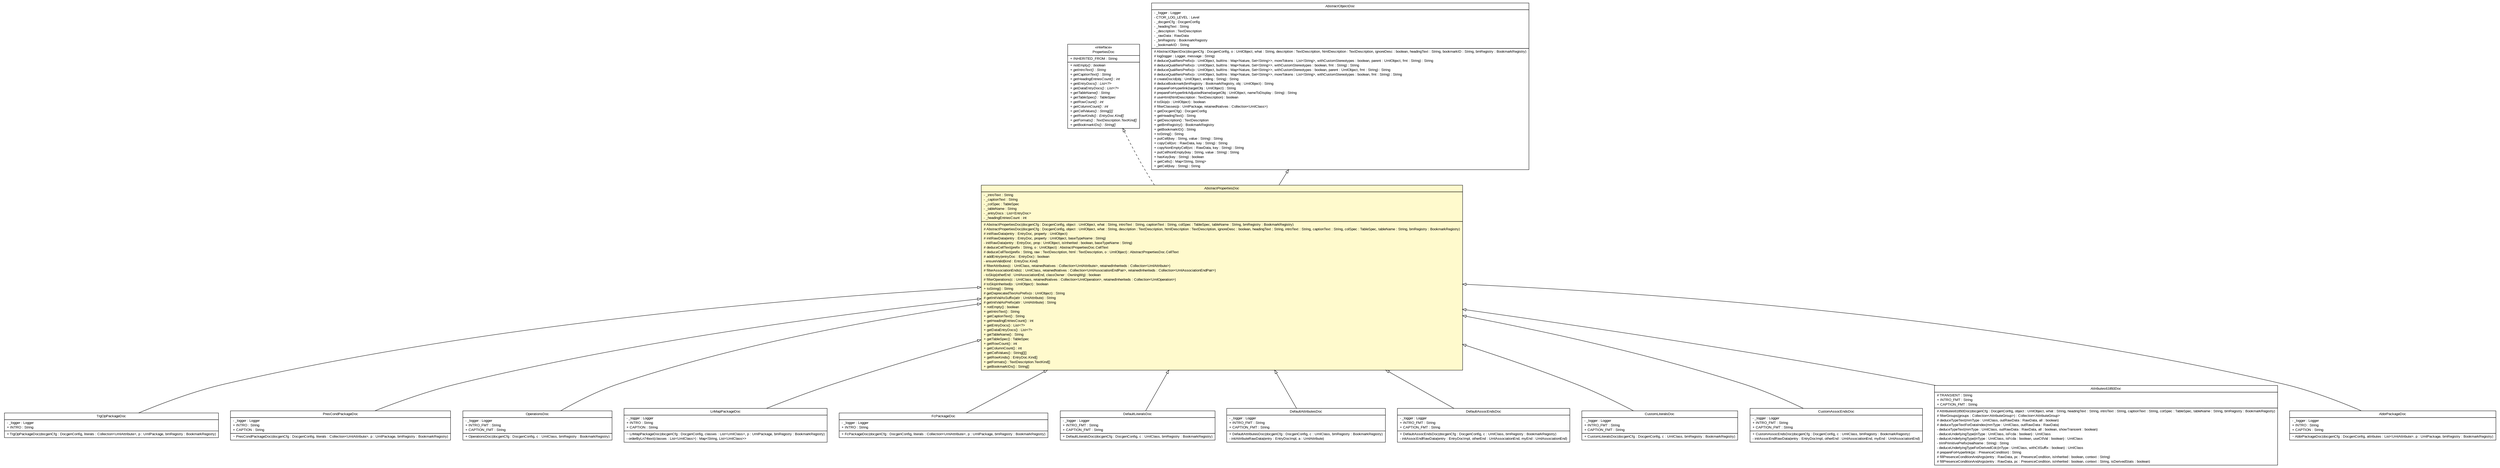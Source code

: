 #!/usr/local/bin/dot
#
# Class diagram 
# Generated by UMLGraph version R5_6_6-6-g3bdff0 (http://www.umlgraph.org/)
#

digraph G {
	edge [fontname="arial",fontsize=10,labelfontname="arial",labelfontsize=10];
	node [fontname="arial",fontsize=10,shape=plaintext];
	nodesep=0.25;
	ranksep=0.5;
	// org.tanjakostic.jcleancim.docgen.collector.PropertiesDoc
	c15133 [label=<<table title="org.tanjakostic.jcleancim.docgen.collector.PropertiesDoc" border="0" cellborder="1" cellspacing="0" cellpadding="2" port="p" href="../PropertiesDoc.html">
		<tr><td><table border="0" cellspacing="0" cellpadding="1">
<tr><td align="center" balign="center"> &#171;interface&#187; </td></tr>
<tr><td align="center" balign="center"> PropertiesDoc </td></tr>
		</table></td></tr>
		<tr><td><table border="0" cellspacing="0" cellpadding="1">
<tr><td align="left" balign="left"> + INHERITED_FROM : String </td></tr>
		</table></td></tr>
		<tr><td><table border="0" cellspacing="0" cellpadding="1">
<tr><td align="left" balign="left"><font face="Arial Italic" point-size="10.0"> + notEmpty() : boolean </font></td></tr>
<tr><td align="left" balign="left"><font face="Arial Italic" point-size="10.0"> + getIntroText() : String </font></td></tr>
<tr><td align="left" balign="left"><font face="Arial Italic" point-size="10.0"> + getCaptionText() : String </font></td></tr>
<tr><td align="left" balign="left"><font face="Arial Italic" point-size="10.0"> + getHeadingEntriesCount() : int </font></td></tr>
<tr><td align="left" balign="left"><font face="Arial Italic" point-size="10.0"> + getEntryDocs() : List&lt;?&gt; </font></td></tr>
<tr><td align="left" balign="left"><font face="Arial Italic" point-size="10.0"> + getDataEntryDocs() : List&lt;?&gt; </font></td></tr>
<tr><td align="left" balign="left"><font face="Arial Italic" point-size="10.0"> + getTableName() : String </font></td></tr>
<tr><td align="left" balign="left"><font face="Arial Italic" point-size="10.0"> + getTableSpec() : TableSpec </font></td></tr>
<tr><td align="left" balign="left"><font face="Arial Italic" point-size="10.0"> + getRowCount() : int </font></td></tr>
<tr><td align="left" balign="left"><font face="Arial Italic" point-size="10.0"> + getColumnCount() : int </font></td></tr>
<tr><td align="left" balign="left"><font face="Arial Italic" point-size="10.0"> + getCellValues() : String[][] </font></td></tr>
<tr><td align="left" balign="left"><font face="Arial Italic" point-size="10.0"> + getRowKinds() : EntryDoc.Kind[] </font></td></tr>
<tr><td align="left" balign="left"><font face="Arial Italic" point-size="10.0"> + getFormats() : TextDescription.TextKind[] </font></td></tr>
<tr><td align="left" balign="left"><font face="Arial Italic" point-size="10.0"> + getBookmarkIDs() : String[] </font></td></tr>
		</table></td></tr>
		</table>>, URL="../PropertiesDoc.html", fontname="arial", fontcolor="black", fontsize=10.0];
	// org.tanjakostic.jcleancim.docgen.collector.impl.TrgOpPackageDoc
	c15155 [label=<<table title="org.tanjakostic.jcleancim.docgen.collector.impl.TrgOpPackageDoc" border="0" cellborder="1" cellspacing="0" cellpadding="2" port="p" href="./TrgOpPackageDoc.html">
		<tr><td><table border="0" cellspacing="0" cellpadding="1">
<tr><td align="center" balign="center"> TrgOpPackageDoc </td></tr>
		</table></td></tr>
		<tr><td><table border="0" cellspacing="0" cellpadding="1">
<tr><td align="left" balign="left"> - _logger : Logger </td></tr>
<tr><td align="left" balign="left"> + INTRO : String </td></tr>
		</table></td></tr>
		<tr><td><table border="0" cellspacing="0" cellpadding="1">
<tr><td align="left" balign="left"> + TrgOpPackageDoc(docgenCfg : DocgenConfig, literals : Collection&lt;UmlAttribute&gt;, p : UmlPackage, bmRegistry : BookmarkRegistry) </td></tr>
		</table></td></tr>
		</table>>, URL="./TrgOpPackageDoc.html", fontname="arial", fontcolor="black", fontsize=10.0];
	// org.tanjakostic.jcleancim.docgen.collector.impl.PresCondPackageDoc
	c15158 [label=<<table title="org.tanjakostic.jcleancim.docgen.collector.impl.PresCondPackageDoc" border="0" cellborder="1" cellspacing="0" cellpadding="2" port="p" href="./PresCondPackageDoc.html">
		<tr><td><table border="0" cellspacing="0" cellpadding="1">
<tr><td align="center" balign="center"> PresCondPackageDoc </td></tr>
		</table></td></tr>
		<tr><td><table border="0" cellspacing="0" cellpadding="1">
<tr><td align="left" balign="left"> - _logger : Logger </td></tr>
<tr><td align="left" balign="left"> + INTRO : String </td></tr>
<tr><td align="left" balign="left"> + CAPTION : String </td></tr>
		</table></td></tr>
		<tr><td><table border="0" cellspacing="0" cellpadding="1">
<tr><td align="left" balign="left"> ~ PresCondPackageDoc(docgenCfg : DocgenConfig, literals : Collection&lt;UmlAttribute&gt;, p : UmlPackage, bmRegistry : BookmarkRegistry) </td></tr>
		</table></td></tr>
		</table>>, URL="./PresCondPackageDoc.html", fontname="arial", fontcolor="black", fontsize=10.0];
	// org.tanjakostic.jcleancim.docgen.collector.impl.OperationsDoc
	c15160 [label=<<table title="org.tanjakostic.jcleancim.docgen.collector.impl.OperationsDoc" border="0" cellborder="1" cellspacing="0" cellpadding="2" port="p" href="./OperationsDoc.html">
		<tr><td><table border="0" cellspacing="0" cellpadding="1">
<tr><td align="center" balign="center"> OperationsDoc </td></tr>
		</table></td></tr>
		<tr><td><table border="0" cellspacing="0" cellpadding="1">
<tr><td align="left" balign="left"> - _logger : Logger </td></tr>
<tr><td align="left" balign="left"> + INTRO_FMT : String </td></tr>
<tr><td align="left" balign="left"> + CAPTION_FMT : String </td></tr>
		</table></td></tr>
		<tr><td><table border="0" cellspacing="0" cellpadding="1">
<tr><td align="left" balign="left"> + OperationsDoc(docgenCfg : DocgenConfig, c : UmlClass, bmRegistry : BookmarkRegistry) </td></tr>
		</table></td></tr>
		</table>>, URL="./OperationsDoc.html", fontname="arial", fontcolor="black", fontsize=10.0];
	// org.tanjakostic.jcleancim.docgen.collector.impl.LnMapPackageDoc
	c15162 [label=<<table title="org.tanjakostic.jcleancim.docgen.collector.impl.LnMapPackageDoc" border="0" cellborder="1" cellspacing="0" cellpadding="2" port="p" href="./LnMapPackageDoc.html">
		<tr><td><table border="0" cellspacing="0" cellpadding="1">
<tr><td align="center" balign="center"> LnMapPackageDoc </td></tr>
		</table></td></tr>
		<tr><td><table border="0" cellspacing="0" cellpadding="1">
<tr><td align="left" balign="left"> - _logger : Logger </td></tr>
<tr><td align="left" balign="left"> + INTRO : String </td></tr>
<tr><td align="left" balign="left"> + CAPTION : String </td></tr>
		</table></td></tr>
		<tr><td><table border="0" cellspacing="0" cellpadding="1">
<tr><td align="left" balign="left"> ~ LnMapPackageDoc(docgenCfg : DocgenConfig, classes : List&lt;UmlClass&gt;, p : UmlPackage, bmRegistry : BookmarkRegistry) </td></tr>
<tr><td align="left" balign="left"> - orderByLn74text(classes : List&lt;UmlClass&gt;) : Map&lt;String, List&lt;UmlClass&gt;&gt; </td></tr>
		</table></td></tr>
		</table>>, URL="./LnMapPackageDoc.html", fontname="arial", fontcolor="black", fontsize=10.0];
	// org.tanjakostic.jcleancim.docgen.collector.impl.FcPackageDoc
	c15165 [label=<<table title="org.tanjakostic.jcleancim.docgen.collector.impl.FcPackageDoc" border="0" cellborder="1" cellspacing="0" cellpadding="2" port="p" href="./FcPackageDoc.html">
		<tr><td><table border="0" cellspacing="0" cellpadding="1">
<tr><td align="center" balign="center"> FcPackageDoc </td></tr>
		</table></td></tr>
		<tr><td><table border="0" cellspacing="0" cellpadding="1">
<tr><td align="left" balign="left"> - _logger : Logger </td></tr>
<tr><td align="left" balign="left"> + INTRO : String </td></tr>
		</table></td></tr>
		<tr><td><table border="0" cellspacing="0" cellpadding="1">
<tr><td align="left" balign="left"> + FcPackageDoc(docgenCfg : DocgenConfig, literals : Collection&lt;UmlAttribute&gt;, p : UmlPackage, bmRegistry : BookmarkRegistry) </td></tr>
		</table></td></tr>
		</table>>, URL="./FcPackageDoc.html", fontname="arial", fontcolor="black", fontsize=10.0];
	// org.tanjakostic.jcleancim.docgen.collector.impl.DefaultLiteralsDoc
	c15170 [label=<<table title="org.tanjakostic.jcleancim.docgen.collector.impl.DefaultLiteralsDoc" border="0" cellborder="1" cellspacing="0" cellpadding="2" port="p" href="./DefaultLiteralsDoc.html">
		<tr><td><table border="0" cellspacing="0" cellpadding="1">
<tr><td align="center" balign="center"> DefaultLiteralsDoc </td></tr>
		</table></td></tr>
		<tr><td><table border="0" cellspacing="0" cellpadding="1">
<tr><td align="left" balign="left"> - _logger : Logger </td></tr>
<tr><td align="left" balign="left"> + INTRO_FMT : String </td></tr>
<tr><td align="left" balign="left"> + CAPTION_FMT : String </td></tr>
		</table></td></tr>
		<tr><td><table border="0" cellspacing="0" cellpadding="1">
<tr><td align="left" balign="left"> + DefaultLiteralsDoc(docgenCfg : DocgenConfig, c : UmlClass, bmRegistry : BookmarkRegistry) </td></tr>
		</table></td></tr>
		</table>>, URL="./DefaultLiteralsDoc.html", fontname="arial", fontcolor="black", fontsize=10.0];
	// org.tanjakostic.jcleancim.docgen.collector.impl.DefaultAttributesDoc
	c15171 [label=<<table title="org.tanjakostic.jcleancim.docgen.collector.impl.DefaultAttributesDoc" border="0" cellborder="1" cellspacing="0" cellpadding="2" port="p" href="./DefaultAttributesDoc.html">
		<tr><td><table border="0" cellspacing="0" cellpadding="1">
<tr><td align="center" balign="center"> DefaultAttributesDoc </td></tr>
		</table></td></tr>
		<tr><td><table border="0" cellspacing="0" cellpadding="1">
<tr><td align="left" balign="left"> - _logger : Logger </td></tr>
<tr><td align="left" balign="left"> + INTRO_FMT : String </td></tr>
<tr><td align="left" balign="left"> + CAPTION_FMT : String </td></tr>
		</table></td></tr>
		<tr><td><table border="0" cellspacing="0" cellpadding="1">
<tr><td align="left" balign="left"> + DefaultAttributesDoc(docgenCfg : DocgenConfig, c : UmlClass, bmRegistry : BookmarkRegistry) </td></tr>
<tr><td align="left" balign="left"> - initAttributeRawData(entry : EntryDocImpl, a : UmlAttribute) </td></tr>
		</table></td></tr>
		</table>>, URL="./DefaultAttributesDoc.html", fontname="arial", fontcolor="black", fontsize=10.0];
	// org.tanjakostic.jcleancim.docgen.collector.impl.DefaultAssocEndsDoc
	c15172 [label=<<table title="org.tanjakostic.jcleancim.docgen.collector.impl.DefaultAssocEndsDoc" border="0" cellborder="1" cellspacing="0" cellpadding="2" port="p" href="./DefaultAssocEndsDoc.html">
		<tr><td><table border="0" cellspacing="0" cellpadding="1">
<tr><td align="center" balign="center"> DefaultAssocEndsDoc </td></tr>
		</table></td></tr>
		<tr><td><table border="0" cellspacing="0" cellpadding="1">
<tr><td align="left" balign="left"> - _logger : Logger </td></tr>
<tr><td align="left" balign="left"> + INTRO_FMT : String </td></tr>
<tr><td align="left" balign="left"> + CAPTION_FMT : String </td></tr>
		</table></td></tr>
		<tr><td><table border="0" cellspacing="0" cellpadding="1">
<tr><td align="left" balign="left"> + DefaultAssocEndsDoc(docgenCfg : DocgenConfig, c : UmlClass, bmRegistry : BookmarkRegistry) </td></tr>
<tr><td align="left" balign="left"> - initAssocEndRawData(entry : EntryDocImpl, otherEnd : UmlAssociationEnd, myEnd : UmlAssociationEnd) </td></tr>
		</table></td></tr>
		</table>>, URL="./DefaultAssocEndsDoc.html", fontname="arial", fontcolor="black", fontsize=10.0];
	// org.tanjakostic.jcleancim.docgen.collector.impl.CustomLiteralsDoc
	c15175 [label=<<table title="org.tanjakostic.jcleancim.docgen.collector.impl.CustomLiteralsDoc" border="0" cellborder="1" cellspacing="0" cellpadding="2" port="p" href="./CustomLiteralsDoc.html">
		<tr><td><table border="0" cellspacing="0" cellpadding="1">
<tr><td align="center" balign="center"> CustomLiteralsDoc </td></tr>
		</table></td></tr>
		<tr><td><table border="0" cellspacing="0" cellpadding="1">
<tr><td align="left" balign="left"> - _logger : Logger </td></tr>
<tr><td align="left" balign="left"> + INTRO_FMT : String </td></tr>
<tr><td align="left" balign="left"> + CAPTION_FMT : String </td></tr>
		</table></td></tr>
		<tr><td><table border="0" cellspacing="0" cellpadding="1">
<tr><td align="left" balign="left"> + CustomLiteralsDoc(docgenCfg : DocgenConfig, c : UmlClass, bmRegistry : BookmarkRegistry) </td></tr>
		</table></td></tr>
		</table>>, URL="./CustomLiteralsDoc.html", fontname="arial", fontcolor="black", fontsize=10.0];
	// org.tanjakostic.jcleancim.docgen.collector.impl.CustomAssocEndsDoc
	c15176 [label=<<table title="org.tanjakostic.jcleancim.docgen.collector.impl.CustomAssocEndsDoc" border="0" cellborder="1" cellspacing="0" cellpadding="2" port="p" href="./CustomAssocEndsDoc.html">
		<tr><td><table border="0" cellspacing="0" cellpadding="1">
<tr><td align="center" balign="center"> CustomAssocEndsDoc </td></tr>
		</table></td></tr>
		<tr><td><table border="0" cellspacing="0" cellpadding="1">
<tr><td align="left" balign="left"> - _logger : Logger </td></tr>
<tr><td align="left" balign="left"> + INTRO_FMT : String </td></tr>
<tr><td align="left" balign="left"> + CAPTION_FMT : String </td></tr>
		</table></td></tr>
		<tr><td><table border="0" cellspacing="0" cellpadding="1">
<tr><td align="left" balign="left"> + CustomAssocEndsDoc(docgenCfg : DocgenConfig, c : UmlClass, bmRegistry : BookmarkRegistry) </td></tr>
<tr><td align="left" balign="left"> - initAssocEndRawData(entry : EntryDocImpl, otherEnd : UmlAssociationEnd, myEnd : UmlAssociationEnd) </td></tr>
		</table></td></tr>
		</table>>, URL="./CustomAssocEndsDoc.html", fontname="arial", fontcolor="black", fontsize=10.0];
	// org.tanjakostic.jcleancim.docgen.collector.impl.Attributes61850Doc
	c15179 [label=<<table title="org.tanjakostic.jcleancim.docgen.collector.impl.Attributes61850Doc" border="0" cellborder="1" cellspacing="0" cellpadding="2" port="p" href="./Attributes61850Doc.html">
		<tr><td><table border="0" cellspacing="0" cellpadding="1">
<tr><td align="center" balign="center"><font face="Arial Italic"> Attributes61850Doc </font></td></tr>
		</table></td></tr>
		<tr><td><table border="0" cellspacing="0" cellpadding="1">
<tr><td align="left" balign="left"> # TRANSIENT : String </td></tr>
<tr><td align="left" balign="left"> + INTRO_FMT : String </td></tr>
<tr><td align="left" balign="left"> + CAPTION_FMT : String </td></tr>
		</table></td></tr>
		<tr><td><table border="0" cellspacing="0" cellpadding="1">
<tr><td align="left" balign="left"> # Attributes61850Doc(docgenCfg : DocgenConfig, object : UmlObject, what : String, headingText : String, introText : String, captionText : String, colSpec : TableSpec, tableName : String, bmRegistry : BookmarkRegistry) </td></tr>
<tr><td align="left" balign="left"> # filterGroups(groups : Collection&lt;AttributeGroup&gt;) : Collection&lt;AttributeGroup&gt; </td></tr>
<tr><td align="left" balign="left"> # deduceTypeText(mmType : UmlClass, outRawData : RawData, all : boolean) </td></tr>
<tr><td align="left" balign="left"> # deduceTypeTextForDataIndex(mmType : UmlClass, outRawData : RawData) </td></tr>
<tr><td align="left" balign="left"> - deduceTypeText(mmType : UmlClass, outRawData : RawData, all : boolean, showTransient : boolean) </td></tr>
<tr><td align="left" balign="left"> - deduceUnderlyingType(inType : UmlClass, isFcda : boolean) : UmlClass </td></tr>
<tr><td align="left" balign="left"> - deduceUnderlyingType(inType : UmlClass, isFcda : boolean, useCtlVal : boolean) : UmlClass </td></tr>
<tr><td align="left" balign="left"> - trimPrimitivePrefix(realName : String) : String </td></tr>
<tr><td align="left" balign="left"> - deduceUnderlyingTypeForDerivedCdc(inType : UmlClass, withCtlSuffix : boolean) : UmlClass </td></tr>
<tr><td align="left" balign="left"> # prepareForHyperlink(pc : PresenceCondition) : String </td></tr>
<tr><td align="left" balign="left"> # fillPresenceConditionAndArgs(entry : RawData, pc : PresenceCondition, isInherited : boolean, context : String) </td></tr>
<tr><td align="left" balign="left"> # fillPresenceConditionAndArgs(entry : RawData, pc : PresenceCondition, isInherited : boolean, context : String, isDerivedStats : boolean) </td></tr>
		</table></td></tr>
		</table>>, URL="./Attributes61850Doc.html", fontname="arial", fontcolor="black", fontsize=10.0];
	// org.tanjakostic.jcleancim.docgen.collector.impl.AbstractPropertiesDoc
	c15180 [label=<<table title="org.tanjakostic.jcleancim.docgen.collector.impl.AbstractPropertiesDoc" border="0" cellborder="1" cellspacing="0" cellpadding="2" port="p" bgcolor="lemonChiffon" href="./AbstractPropertiesDoc.html">
		<tr><td><table border="0" cellspacing="0" cellpadding="1">
<tr><td align="center" balign="center"><font face="Arial Italic"> AbstractPropertiesDoc </font></td></tr>
		</table></td></tr>
		<tr><td><table border="0" cellspacing="0" cellpadding="1">
<tr><td align="left" balign="left"> - _introText : String </td></tr>
<tr><td align="left" balign="left"> - _captionText : String </td></tr>
<tr><td align="left" balign="left"> - _colSpec : TableSpec </td></tr>
<tr><td align="left" balign="left"> - _tableName : String </td></tr>
<tr><td align="left" balign="left"> - _entryDocs : List&lt;EntryDoc&gt; </td></tr>
<tr><td align="left" balign="left"> - _headingEntriesCount : int </td></tr>
		</table></td></tr>
		<tr><td><table border="0" cellspacing="0" cellpadding="1">
<tr><td align="left" balign="left"> # AbstractPropertiesDoc(docgenCfg : DocgenConfig, object : UmlObject, what : String, introText : String, captionText : String, colSpec : TableSpec, tableName : String, bmRegistry : BookmarkRegistry) </td></tr>
<tr><td align="left" balign="left"> # AbstractPropertiesDoc(docgenCfg : DocgenConfig, object : UmlObject, what : String, description : TextDescription, htmlDescription : TextDescription, ignoreDesc : boolean, headingText : String, introText : String, captionText : String, colSpec : TableSpec, tableName : String, bmRegistry : BookmarkRegistry) </td></tr>
<tr><td align="left" balign="left"> # initRawData(entry : EntryDoc, property : UmlObject) </td></tr>
<tr><td align="left" balign="left"> # initRawData(entry : EntryDoc, property : UmlObject, baseTypeName : String) </td></tr>
<tr><td align="left" balign="left"> - initRawData(entry : EntryDoc, prop : UmlObject, isInherited : boolean, baseTypeName : String) </td></tr>
<tr><td align="left" balign="left"> # deduceCellText(prefix : String, o : UmlObject) : AbstractPropertiesDoc.CellText </td></tr>
<tr><td align="left" balign="left"> # deduceCellText(prefix : String, raw : TextDescription, html : TextDescription, o : UmlObject) : AbstractPropertiesDoc.CellText </td></tr>
<tr><td align="left" balign="left"> # addEntry(entryDoc : EntryDoc) : boolean </td></tr>
<tr><td align="left" balign="left"> - ensureValid(kind : EntryDoc.Kind) </td></tr>
<tr><td align="left" balign="left"> # filterAttributes(c : UmlClass, retainedNatives : Collection&lt;UmlAttribute&gt;, retainedInheriteds : Collection&lt;UmlAttribute&gt;) </td></tr>
<tr><td align="left" balign="left"> # filterAssociationEnds(c : UmlClass, retainedNatives : Collection&lt;UmlAssociationEndPair&gt;, retainedInheriteds : Collection&lt;UmlAssociationEndPair&gt;) </td></tr>
<tr><td align="left" balign="left"> - toSkip(otherEnd : UmlAssociationEnd, classOwner : OwningWg) : boolean </td></tr>
<tr><td align="left" balign="left"> # filterOperations(c : UmlClass, retainedNatives : Collection&lt;UmlOperation&gt;, retainedInheriteds : Collection&lt;UmlOperation&gt;) </td></tr>
<tr><td align="left" balign="left"> # toSkipInherited(o : UmlObject) : boolean </td></tr>
<tr><td align="left" balign="left"> + toString() : String </td></tr>
<tr><td align="left" balign="left"> # getDeprecatedTextAsPrefix(o : UmlObject) : String </td></tr>
<tr><td align="left" balign="left"> # getInitValAsSuffix(attr : UmlAttribute) : String </td></tr>
<tr><td align="left" balign="left"> # getInitValAsPrefix(attr : UmlAttribute) : String </td></tr>
<tr><td align="left" balign="left"> + notEmpty() : boolean </td></tr>
<tr><td align="left" balign="left"> + getIntroText() : String </td></tr>
<tr><td align="left" balign="left"> + getCaptionText() : String </td></tr>
<tr><td align="left" balign="left"> + getHeadingEntriesCount() : int </td></tr>
<tr><td align="left" balign="left"> + getEntryDocs() : List&lt;?&gt; </td></tr>
<tr><td align="left" balign="left"> + getDataEntryDocs() : List&lt;?&gt; </td></tr>
<tr><td align="left" balign="left"> + getTableName() : String </td></tr>
<tr><td align="left" balign="left"> + getTableSpec() : TableSpec </td></tr>
<tr><td align="left" balign="left"> + getRowCount() : int </td></tr>
<tr><td align="left" balign="left"> + getColumnCount() : int </td></tr>
<tr><td align="left" balign="left"> + getCellValues() : String[][] </td></tr>
<tr><td align="left" balign="left"> + getRowKinds() : EntryDoc.Kind[] </td></tr>
<tr><td align="left" balign="left"> + getFormats() : TextDescription.TextKind[] </td></tr>
<tr><td align="left" balign="left"> + getBookmarkIDs() : String[] </td></tr>
		</table></td></tr>
		</table>>, URL="./AbstractPropertiesDoc.html", fontname="arial", fontcolor="black", fontsize=10.0];
	// org.tanjakostic.jcleancim.docgen.collector.impl.AbstractObjectDoc
	c15182 [label=<<table title="org.tanjakostic.jcleancim.docgen.collector.impl.AbstractObjectDoc" border="0" cellborder="1" cellspacing="0" cellpadding="2" port="p" href="./AbstractObjectDoc.html">
		<tr><td><table border="0" cellspacing="0" cellpadding="1">
<tr><td align="center" balign="center"><font face="Arial Italic"> AbstractObjectDoc </font></td></tr>
		</table></td></tr>
		<tr><td><table border="0" cellspacing="0" cellpadding="1">
<tr><td align="left" balign="left"> - _logger : Logger </td></tr>
<tr><td align="left" balign="left"> - CTOR_LOG_LEVEL : Level </td></tr>
<tr><td align="left" balign="left"> - _docgenCfg : DocgenConfig </td></tr>
<tr><td align="left" balign="left"> - _headingText : String </td></tr>
<tr><td align="left" balign="left"> - _description : TextDescription </td></tr>
<tr><td align="left" balign="left"> - _rawData : RawData </td></tr>
<tr><td align="left" balign="left"> - _bmRegistry : BookmarkRegistry </td></tr>
<tr><td align="left" balign="left"> - _bookmarkID : String </td></tr>
		</table></td></tr>
		<tr><td><table border="0" cellspacing="0" cellpadding="1">
<tr><td align="left" balign="left"> # AbstractObjectDoc(docgenCfg : DocgenConfig, o : UmlObject, what : String, description : TextDescription, htmlDescription : TextDescription, ignoreDesc : boolean, headingText : String, bookmarkID : String, bmRegistry : BookmarkRegistry) </td></tr>
<tr><td align="left" balign="left"> # log(logger : Logger, message : String) </td></tr>
<tr><td align="left" balign="left"> # deduceQualifiersPrefix(o : UmlObject, builtIns : Map&lt;Nature, Set&lt;String&gt;&gt;, moreTokens : List&lt;String&gt;, withCustomStereotypes : boolean, parent : UmlObject, fmt : String) : String </td></tr>
<tr><td align="left" balign="left"> # deduceQualifiersPrefix(o : UmlObject, builtIns : Map&lt;Nature, Set&lt;String&gt;&gt;, withCustomStereotypes : boolean, fmt : String) : String </td></tr>
<tr><td align="left" balign="left"> # deduceQualifiersPrefix(o : UmlObject, builtIns : Map&lt;Nature, Set&lt;String&gt;&gt;, withCustomStereotypes : boolean, parent : UmlObject, fmt : String) : String </td></tr>
<tr><td align="left" balign="left"> # deduceQualifiersPrefix(o : UmlObject, builtIns : Map&lt;Nature, Set&lt;String&gt;&gt;, moreTokens : List&lt;String&gt;, withCustomStereotypes : boolean, fmt : String) : String </td></tr>
<tr><td align="left" balign="left"> # createDocId(obj : UmlObject, ending : String) : String </td></tr>
<tr><td align="left" balign="left"> # deduceBookmark(bmRegistry : BookmarkRegistry, obj : UmlObject) : String </td></tr>
<tr><td align="left" balign="left"> # prepareForHyperlink(targetObj : UmlObject) : String </td></tr>
<tr><td align="left" balign="left"> # prepareForHyperlinkAdjustedName(targetObj : UmlObject, nameToDisplay : String) : String </td></tr>
<tr><td align="left" balign="left"> # useHtml(htmlDescription : TextDescription) : boolean </td></tr>
<tr><td align="left" balign="left"> # toSkip(o : UmlObject) : boolean </td></tr>
<tr><td align="left" balign="left"> # filterClasses(p : UmlPackage, retainedNatives : Collection&lt;UmlClass&gt;) </td></tr>
<tr><td align="left" balign="left"> + getDocgenCfg() : DocgenConfig </td></tr>
<tr><td align="left" balign="left"> + getHeadingText() : String </td></tr>
<tr><td align="left" balign="left"> + getDescription() : TextDescription </td></tr>
<tr><td align="left" balign="left"> + getBmRegistry() : BookmarkRegistry </td></tr>
<tr><td align="left" balign="left"> + getBookmarkID() : String </td></tr>
<tr><td align="left" balign="left"> + toString() : String </td></tr>
<tr><td align="left" balign="left"> + putCell(key : String, value : String) : String </td></tr>
<tr><td align="left" balign="left"> + copyCell(src : RawData, key : String) : String </td></tr>
<tr><td align="left" balign="left"> + copyNonEmptyCell(src : RawData, key : String) : String </td></tr>
<tr><td align="left" balign="left"> + putCellNonEmpty(key : String, value : String) : String </td></tr>
<tr><td align="left" balign="left"> + hasKey(key : String) : boolean </td></tr>
<tr><td align="left" balign="left"> + getCells() : Map&lt;String, String&gt; </td></tr>
<tr><td align="left" balign="left"> + getCell(key : String) : String </td></tr>
		</table></td></tr>
		</table>>, URL="./AbstractObjectDoc.html", fontname="arial", fontcolor="black", fontsize=10.0];
	// org.tanjakostic.jcleancim.docgen.collector.impl.AbbrPackageDoc
	c15183 [label=<<table title="org.tanjakostic.jcleancim.docgen.collector.impl.AbbrPackageDoc" border="0" cellborder="1" cellspacing="0" cellpadding="2" port="p" href="./AbbrPackageDoc.html">
		<tr><td><table border="0" cellspacing="0" cellpadding="1">
<tr><td align="center" balign="center"> AbbrPackageDoc </td></tr>
		</table></td></tr>
		<tr><td><table border="0" cellspacing="0" cellpadding="1">
<tr><td align="left" balign="left"> - _logger : Logger </td></tr>
<tr><td align="left" balign="left"> + INTRO : String </td></tr>
<tr><td align="left" balign="left"> + CAPTION : String </td></tr>
		</table></td></tr>
		<tr><td><table border="0" cellspacing="0" cellpadding="1">
<tr><td align="left" balign="left"> ~ AbbrPackageDoc(docgenCfg : DocgenConfig, attributes : List&lt;UmlAttribute&gt;, p : UmlPackage, bmRegistry : BookmarkRegistry) </td></tr>
		</table></td></tr>
		</table>>, URL="./AbbrPackageDoc.html", fontname="arial", fontcolor="black", fontsize=10.0];
	//org.tanjakostic.jcleancim.docgen.collector.impl.TrgOpPackageDoc extends org.tanjakostic.jcleancim.docgen.collector.impl.AbstractPropertiesDoc
	c15180:p -> c15155:p [dir=back,arrowtail=empty];
	//org.tanjakostic.jcleancim.docgen.collector.impl.PresCondPackageDoc extends org.tanjakostic.jcleancim.docgen.collector.impl.AbstractPropertiesDoc
	c15180:p -> c15158:p [dir=back,arrowtail=empty];
	//org.tanjakostic.jcleancim.docgen.collector.impl.OperationsDoc extends org.tanjakostic.jcleancim.docgen.collector.impl.AbstractPropertiesDoc
	c15180:p -> c15160:p [dir=back,arrowtail=empty];
	//org.tanjakostic.jcleancim.docgen.collector.impl.LnMapPackageDoc extends org.tanjakostic.jcleancim.docgen.collector.impl.AbstractPropertiesDoc
	c15180:p -> c15162:p [dir=back,arrowtail=empty];
	//org.tanjakostic.jcleancim.docgen.collector.impl.FcPackageDoc extends org.tanjakostic.jcleancim.docgen.collector.impl.AbstractPropertiesDoc
	c15180:p -> c15165:p [dir=back,arrowtail=empty];
	//org.tanjakostic.jcleancim.docgen.collector.impl.DefaultLiteralsDoc extends org.tanjakostic.jcleancim.docgen.collector.impl.AbstractPropertiesDoc
	c15180:p -> c15170:p [dir=back,arrowtail=empty];
	//org.tanjakostic.jcleancim.docgen.collector.impl.DefaultAttributesDoc extends org.tanjakostic.jcleancim.docgen.collector.impl.AbstractPropertiesDoc
	c15180:p -> c15171:p [dir=back,arrowtail=empty];
	//org.tanjakostic.jcleancim.docgen.collector.impl.DefaultAssocEndsDoc extends org.tanjakostic.jcleancim.docgen.collector.impl.AbstractPropertiesDoc
	c15180:p -> c15172:p [dir=back,arrowtail=empty];
	//org.tanjakostic.jcleancim.docgen.collector.impl.CustomLiteralsDoc extends org.tanjakostic.jcleancim.docgen.collector.impl.AbstractPropertiesDoc
	c15180:p -> c15175:p [dir=back,arrowtail=empty];
	//org.tanjakostic.jcleancim.docgen.collector.impl.CustomAssocEndsDoc extends org.tanjakostic.jcleancim.docgen.collector.impl.AbstractPropertiesDoc
	c15180:p -> c15176:p [dir=back,arrowtail=empty];
	//org.tanjakostic.jcleancim.docgen.collector.impl.Attributes61850Doc extends org.tanjakostic.jcleancim.docgen.collector.impl.AbstractPropertiesDoc
	c15180:p -> c15179:p [dir=back,arrowtail=empty];
	//org.tanjakostic.jcleancim.docgen.collector.impl.AbstractPropertiesDoc extends org.tanjakostic.jcleancim.docgen.collector.impl.AbstractObjectDoc
	c15182:p -> c15180:p [dir=back,arrowtail=empty];
	//org.tanjakostic.jcleancim.docgen.collector.impl.AbstractPropertiesDoc implements org.tanjakostic.jcleancim.docgen.collector.PropertiesDoc
	c15133:p -> c15180:p [dir=back,arrowtail=empty,style=dashed];
	//org.tanjakostic.jcleancim.docgen.collector.impl.AbbrPackageDoc extends org.tanjakostic.jcleancim.docgen.collector.impl.AbstractPropertiesDoc
	c15180:p -> c15183:p [dir=back,arrowtail=empty];
}


